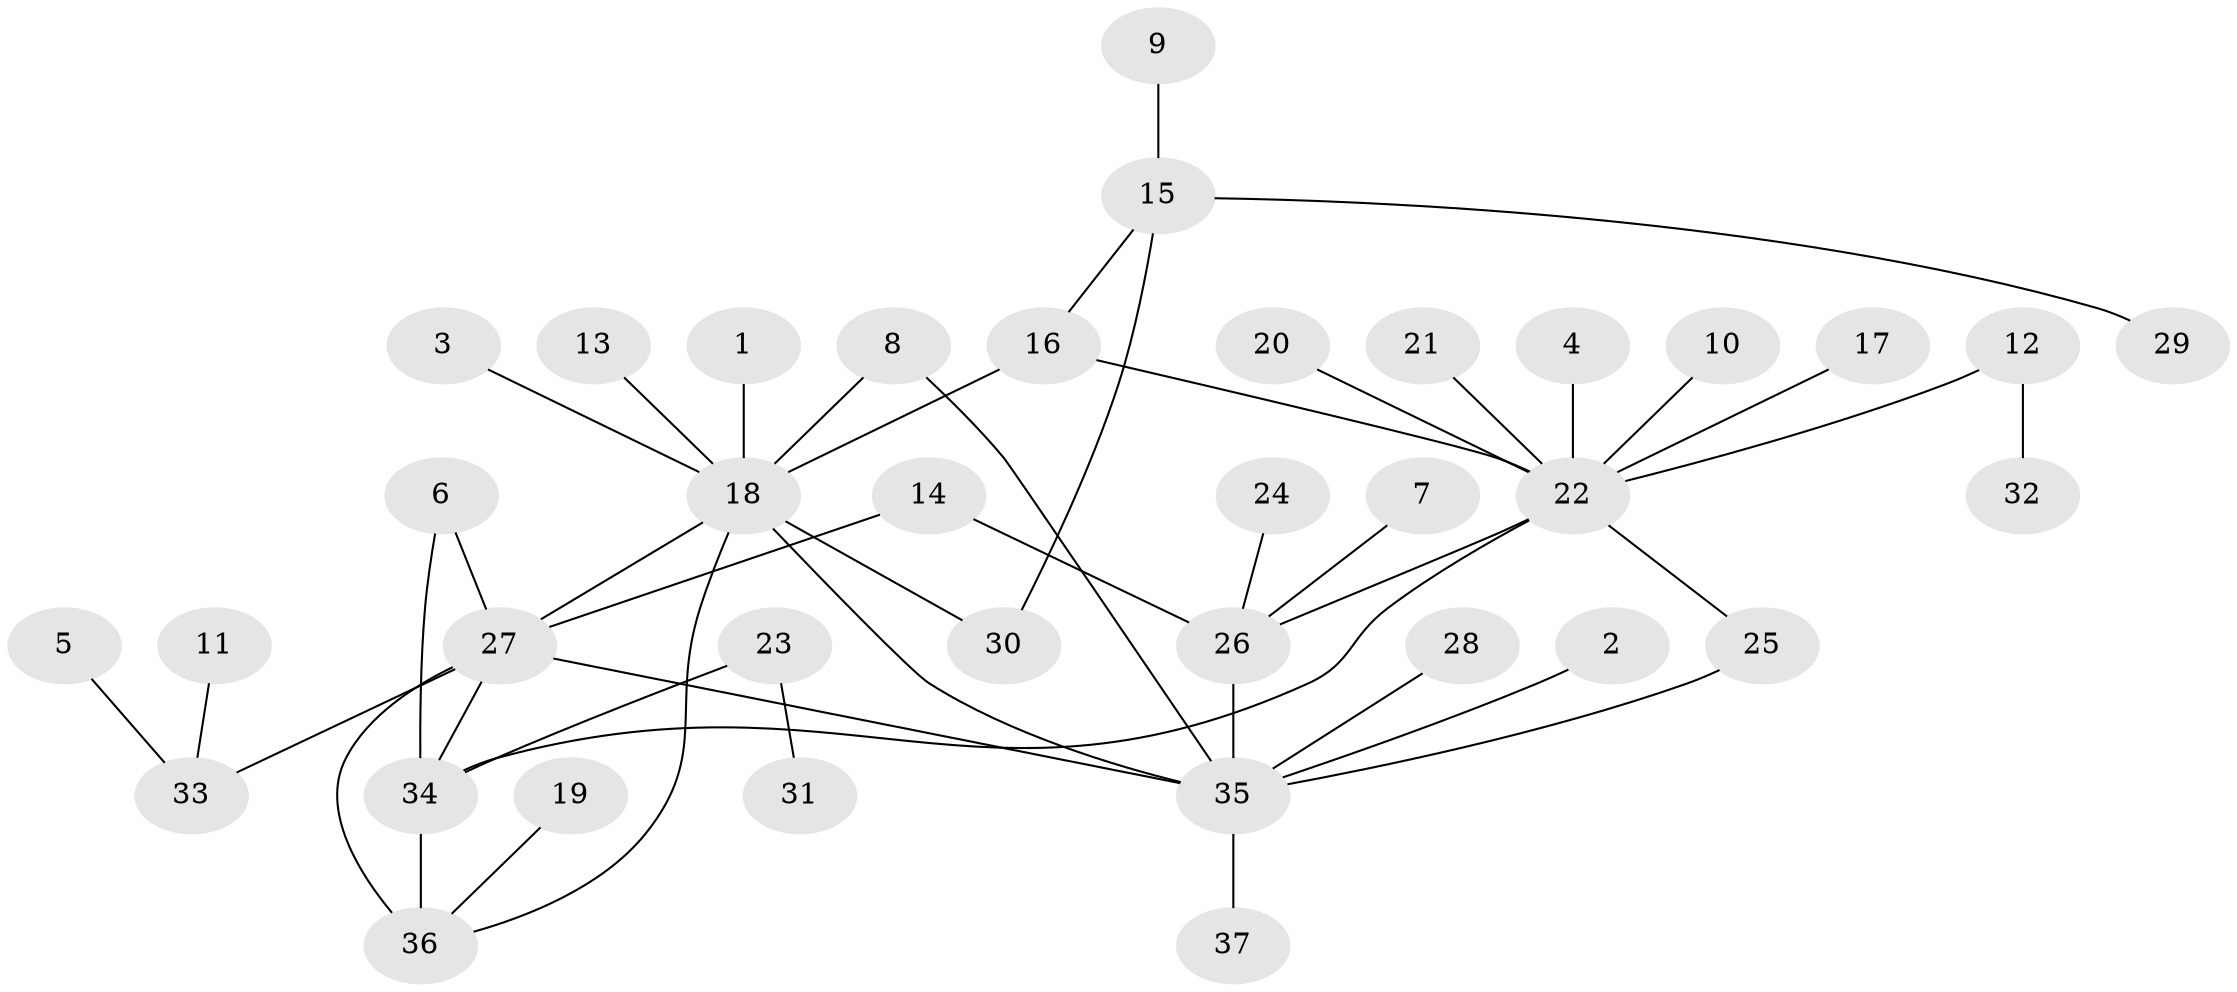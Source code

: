 // original degree distribution, {7: 0.016260162601626018, 10: 0.008130081300813009, 12: 0.016260162601626018, 6: 0.008130081300813009, 2: 0.23577235772357724, 1: 0.5934959349593496, 14: 0.008130081300813009, 4: 0.04065040650406504, 13: 0.008130081300813009, 3: 0.04065040650406504, 8: 0.016260162601626018, 5: 0.008130081300813009}
// Generated by graph-tools (version 1.1) at 2025/36/03/04/25 23:36:41]
// undirected, 37 vertices, 46 edges
graph export_dot {
  node [color=gray90,style=filled];
  1;
  2;
  3;
  4;
  5;
  6;
  7;
  8;
  9;
  10;
  11;
  12;
  13;
  14;
  15;
  16;
  17;
  18;
  19;
  20;
  21;
  22;
  23;
  24;
  25;
  26;
  27;
  28;
  29;
  30;
  31;
  32;
  33;
  34;
  35;
  36;
  37;
  1 -- 18 [weight=1.0];
  2 -- 35 [weight=1.0];
  3 -- 18 [weight=1.0];
  4 -- 22 [weight=1.0];
  5 -- 33 [weight=1.0];
  6 -- 27 [weight=1.0];
  6 -- 34 [weight=1.0];
  7 -- 26 [weight=1.0];
  8 -- 18 [weight=1.0];
  8 -- 35 [weight=1.0];
  9 -- 15 [weight=1.0];
  10 -- 22 [weight=1.0];
  11 -- 33 [weight=1.0];
  12 -- 22 [weight=1.0];
  12 -- 32 [weight=1.0];
  13 -- 18 [weight=1.0];
  14 -- 26 [weight=1.0];
  14 -- 27 [weight=1.0];
  15 -- 16 [weight=1.0];
  15 -- 29 [weight=1.0];
  15 -- 30 [weight=1.0];
  16 -- 18 [weight=1.0];
  16 -- 22 [weight=1.0];
  17 -- 22 [weight=1.0];
  18 -- 27 [weight=1.0];
  18 -- 30 [weight=1.0];
  18 -- 35 [weight=1.0];
  18 -- 36 [weight=1.0];
  19 -- 36 [weight=1.0];
  20 -- 22 [weight=1.0];
  21 -- 22 [weight=1.0];
  22 -- 25 [weight=1.0];
  22 -- 26 [weight=1.0];
  22 -- 34 [weight=1.0];
  23 -- 31 [weight=1.0];
  23 -- 34 [weight=1.0];
  24 -- 26 [weight=1.0];
  25 -- 35 [weight=1.0];
  26 -- 35 [weight=1.0];
  27 -- 33 [weight=1.0];
  27 -- 34 [weight=2.0];
  27 -- 35 [weight=1.0];
  27 -- 36 [weight=1.0];
  28 -- 35 [weight=1.0];
  34 -- 36 [weight=2.0];
  35 -- 37 [weight=1.0];
}
